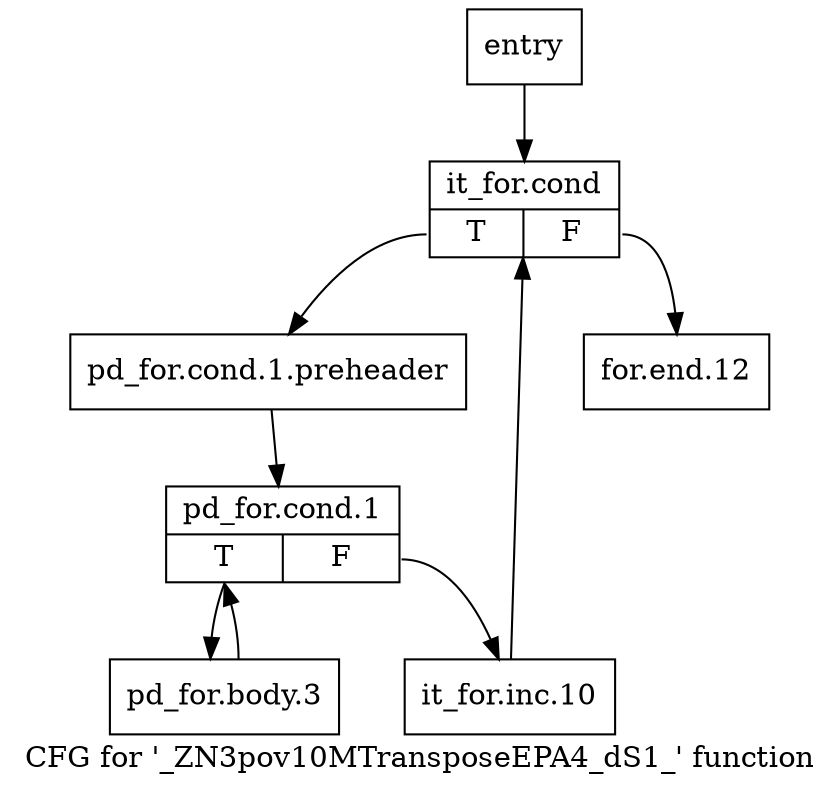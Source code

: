 digraph "CFG for '_ZN3pov10MTransposeEPA4_dS1_' function" {
	label="CFG for '_ZN3pov10MTransposeEPA4_dS1_' function";

	Node0x15a5880 [shape=record,label="{entry}"];
	Node0x15a5880 -> Node0x15a58d0;
	Node0x15a58d0 [shape=record,label="{it_for.cond|{<s0>T|<s1>F}}"];
	Node0x15a58d0:s0 -> Node0x15a5920;
	Node0x15a58d0:s1 -> Node0x15a5a60;
	Node0x15a5920 [shape=record,label="{pd_for.cond.1.preheader}"];
	Node0x15a5920 -> Node0x15a5970;
	Node0x15a5970 [shape=record,label="{pd_for.cond.1|{<s0>T|<s1>F}}"];
	Node0x15a5970:s0 -> Node0x15a59c0;
	Node0x15a5970:s1 -> Node0x15a5a10;
	Node0x15a59c0 [shape=record,label="{pd_for.body.3}"];
	Node0x15a59c0 -> Node0x15a5970;
	Node0x15a5a10 [shape=record,label="{it_for.inc.10}"];
	Node0x15a5a10 -> Node0x15a58d0;
	Node0x15a5a60 [shape=record,label="{for.end.12}"];
}
